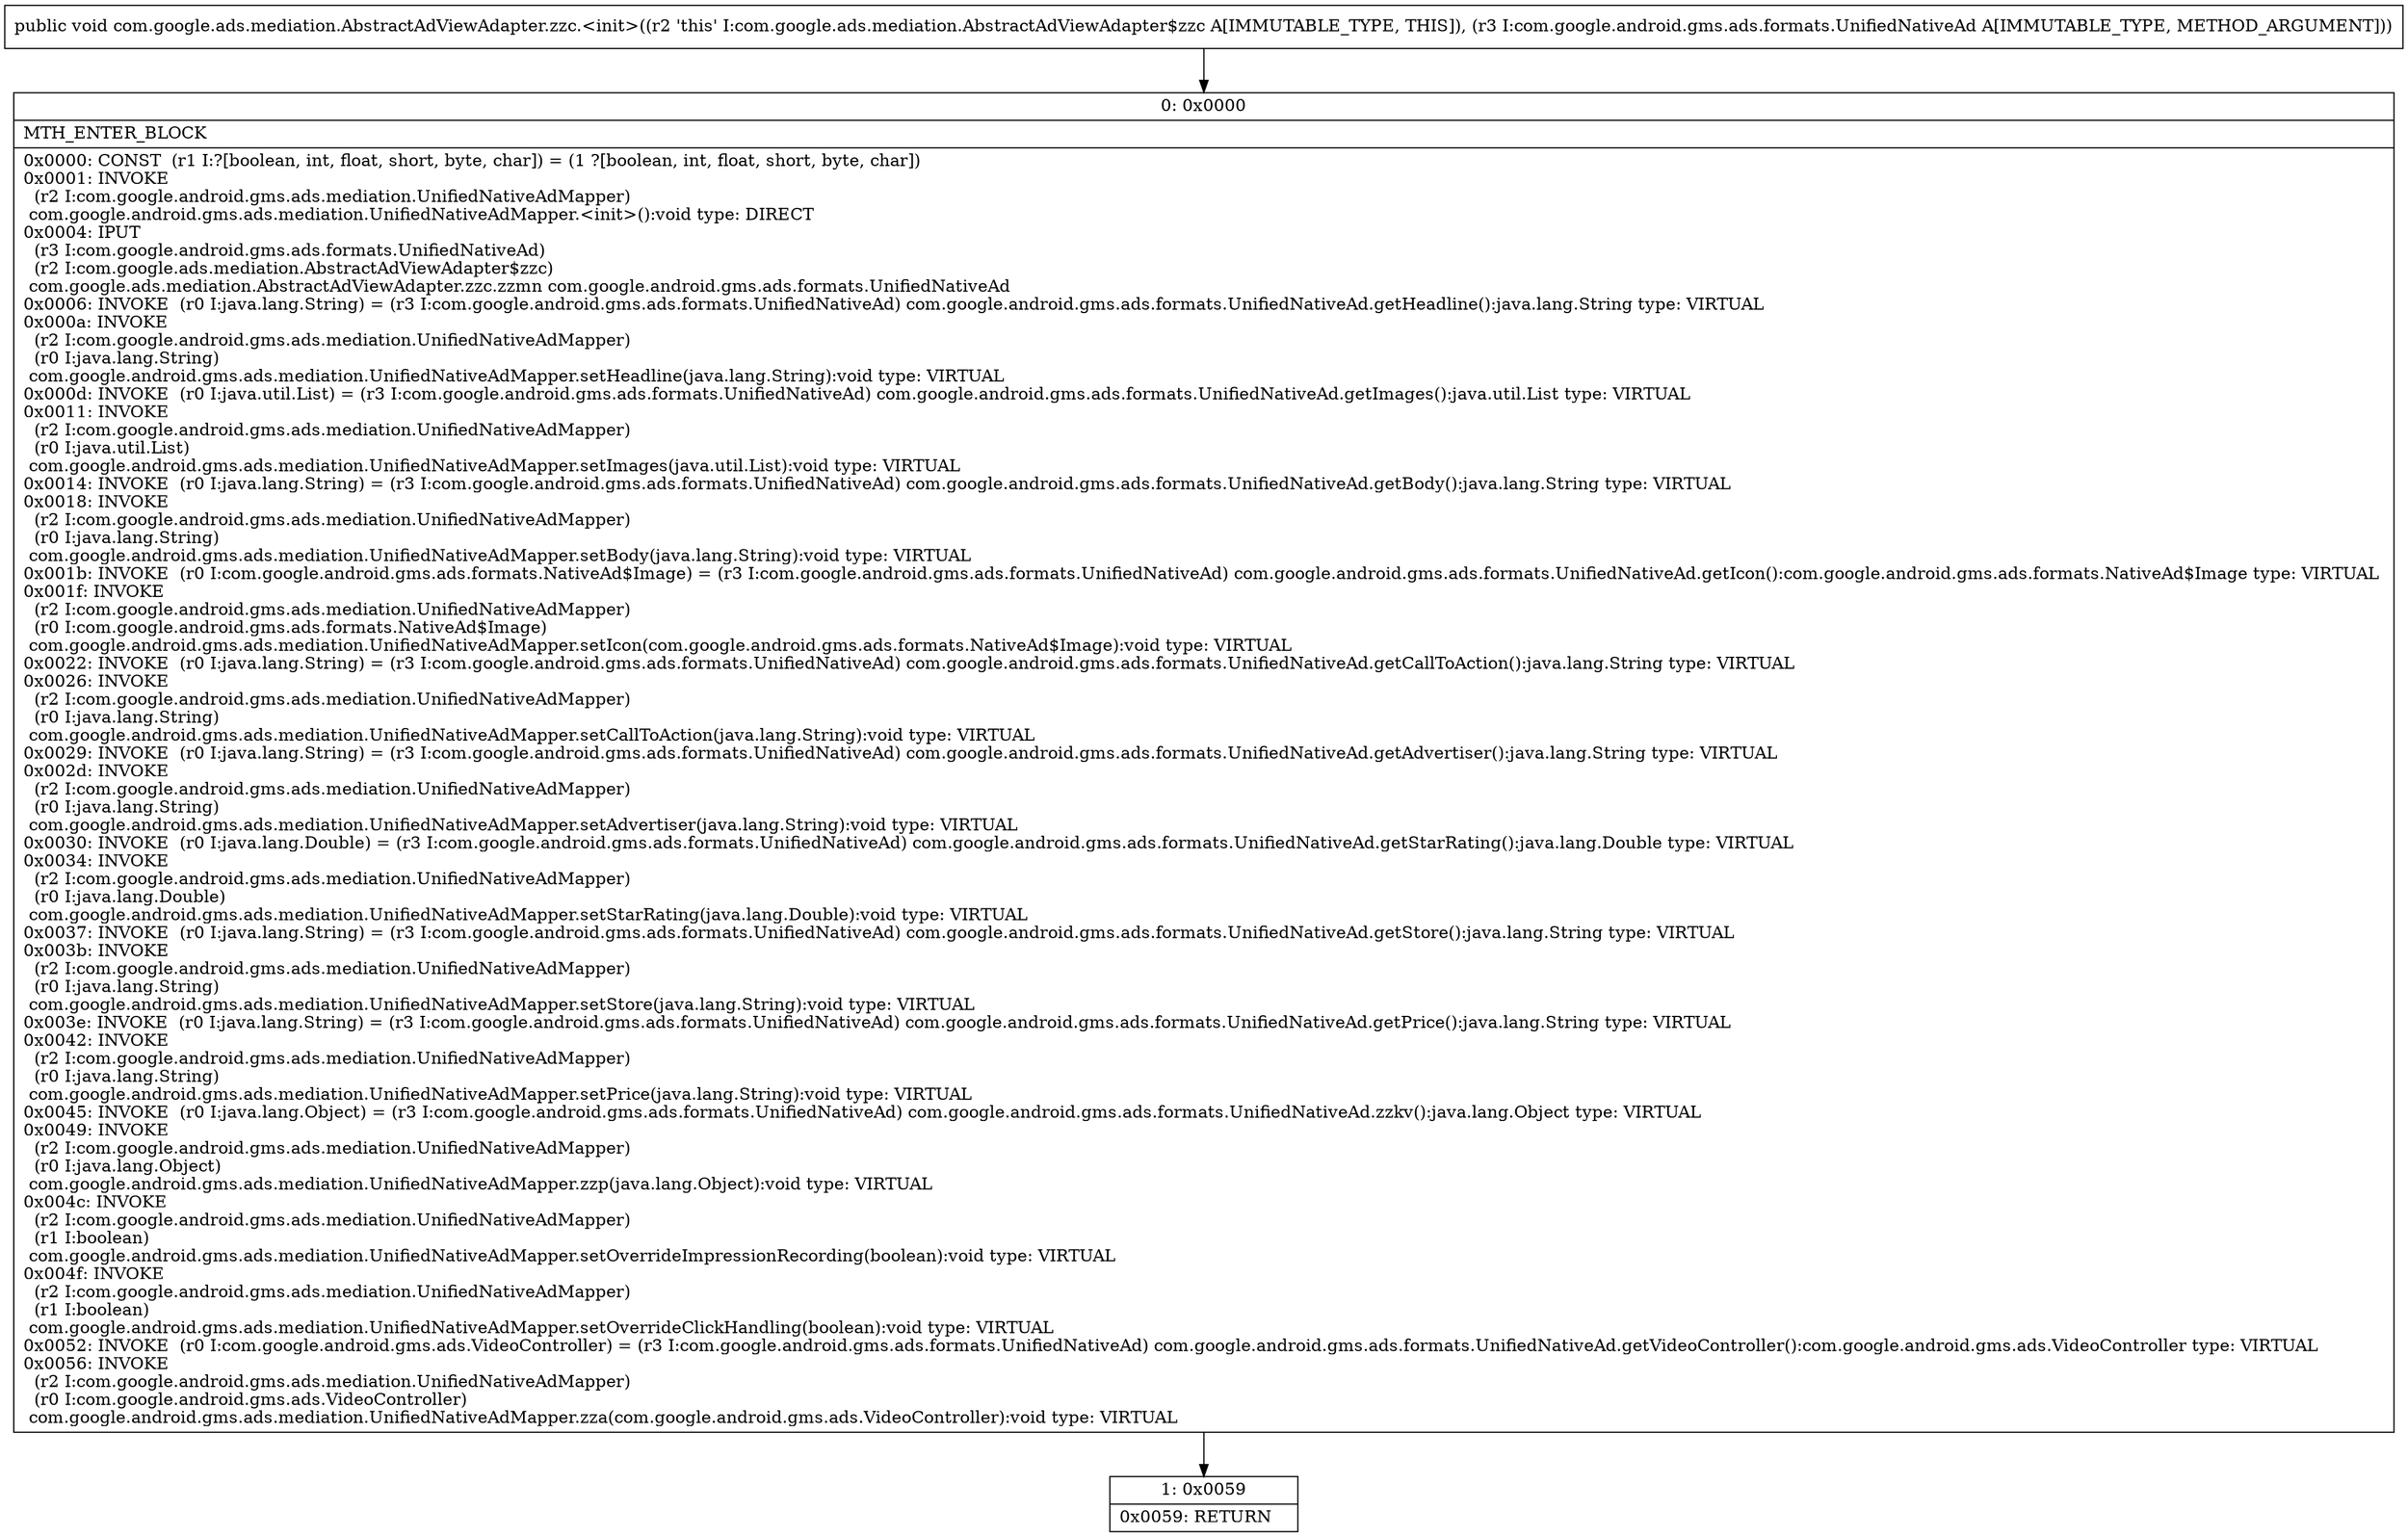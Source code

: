 digraph "CFG forcom.google.ads.mediation.AbstractAdViewAdapter.zzc.\<init\>(Lcom\/google\/android\/gms\/ads\/formats\/UnifiedNativeAd;)V" {
Node_0 [shape=record,label="{0\:\ 0x0000|MTH_ENTER_BLOCK\l|0x0000: CONST  (r1 I:?[boolean, int, float, short, byte, char]) = (1 ?[boolean, int, float, short, byte, char]) \l0x0001: INVOKE  \l  (r2 I:com.google.android.gms.ads.mediation.UnifiedNativeAdMapper)\l com.google.android.gms.ads.mediation.UnifiedNativeAdMapper.\<init\>():void type: DIRECT \l0x0004: IPUT  \l  (r3 I:com.google.android.gms.ads.formats.UnifiedNativeAd)\l  (r2 I:com.google.ads.mediation.AbstractAdViewAdapter$zzc)\l com.google.ads.mediation.AbstractAdViewAdapter.zzc.zzmn com.google.android.gms.ads.formats.UnifiedNativeAd \l0x0006: INVOKE  (r0 I:java.lang.String) = (r3 I:com.google.android.gms.ads.formats.UnifiedNativeAd) com.google.android.gms.ads.formats.UnifiedNativeAd.getHeadline():java.lang.String type: VIRTUAL \l0x000a: INVOKE  \l  (r2 I:com.google.android.gms.ads.mediation.UnifiedNativeAdMapper)\l  (r0 I:java.lang.String)\l com.google.android.gms.ads.mediation.UnifiedNativeAdMapper.setHeadline(java.lang.String):void type: VIRTUAL \l0x000d: INVOKE  (r0 I:java.util.List) = (r3 I:com.google.android.gms.ads.formats.UnifiedNativeAd) com.google.android.gms.ads.formats.UnifiedNativeAd.getImages():java.util.List type: VIRTUAL \l0x0011: INVOKE  \l  (r2 I:com.google.android.gms.ads.mediation.UnifiedNativeAdMapper)\l  (r0 I:java.util.List)\l com.google.android.gms.ads.mediation.UnifiedNativeAdMapper.setImages(java.util.List):void type: VIRTUAL \l0x0014: INVOKE  (r0 I:java.lang.String) = (r3 I:com.google.android.gms.ads.formats.UnifiedNativeAd) com.google.android.gms.ads.formats.UnifiedNativeAd.getBody():java.lang.String type: VIRTUAL \l0x0018: INVOKE  \l  (r2 I:com.google.android.gms.ads.mediation.UnifiedNativeAdMapper)\l  (r0 I:java.lang.String)\l com.google.android.gms.ads.mediation.UnifiedNativeAdMapper.setBody(java.lang.String):void type: VIRTUAL \l0x001b: INVOKE  (r0 I:com.google.android.gms.ads.formats.NativeAd$Image) = (r3 I:com.google.android.gms.ads.formats.UnifiedNativeAd) com.google.android.gms.ads.formats.UnifiedNativeAd.getIcon():com.google.android.gms.ads.formats.NativeAd$Image type: VIRTUAL \l0x001f: INVOKE  \l  (r2 I:com.google.android.gms.ads.mediation.UnifiedNativeAdMapper)\l  (r0 I:com.google.android.gms.ads.formats.NativeAd$Image)\l com.google.android.gms.ads.mediation.UnifiedNativeAdMapper.setIcon(com.google.android.gms.ads.formats.NativeAd$Image):void type: VIRTUAL \l0x0022: INVOKE  (r0 I:java.lang.String) = (r3 I:com.google.android.gms.ads.formats.UnifiedNativeAd) com.google.android.gms.ads.formats.UnifiedNativeAd.getCallToAction():java.lang.String type: VIRTUAL \l0x0026: INVOKE  \l  (r2 I:com.google.android.gms.ads.mediation.UnifiedNativeAdMapper)\l  (r0 I:java.lang.String)\l com.google.android.gms.ads.mediation.UnifiedNativeAdMapper.setCallToAction(java.lang.String):void type: VIRTUAL \l0x0029: INVOKE  (r0 I:java.lang.String) = (r3 I:com.google.android.gms.ads.formats.UnifiedNativeAd) com.google.android.gms.ads.formats.UnifiedNativeAd.getAdvertiser():java.lang.String type: VIRTUAL \l0x002d: INVOKE  \l  (r2 I:com.google.android.gms.ads.mediation.UnifiedNativeAdMapper)\l  (r0 I:java.lang.String)\l com.google.android.gms.ads.mediation.UnifiedNativeAdMapper.setAdvertiser(java.lang.String):void type: VIRTUAL \l0x0030: INVOKE  (r0 I:java.lang.Double) = (r3 I:com.google.android.gms.ads.formats.UnifiedNativeAd) com.google.android.gms.ads.formats.UnifiedNativeAd.getStarRating():java.lang.Double type: VIRTUAL \l0x0034: INVOKE  \l  (r2 I:com.google.android.gms.ads.mediation.UnifiedNativeAdMapper)\l  (r0 I:java.lang.Double)\l com.google.android.gms.ads.mediation.UnifiedNativeAdMapper.setStarRating(java.lang.Double):void type: VIRTUAL \l0x0037: INVOKE  (r0 I:java.lang.String) = (r3 I:com.google.android.gms.ads.formats.UnifiedNativeAd) com.google.android.gms.ads.formats.UnifiedNativeAd.getStore():java.lang.String type: VIRTUAL \l0x003b: INVOKE  \l  (r2 I:com.google.android.gms.ads.mediation.UnifiedNativeAdMapper)\l  (r0 I:java.lang.String)\l com.google.android.gms.ads.mediation.UnifiedNativeAdMapper.setStore(java.lang.String):void type: VIRTUAL \l0x003e: INVOKE  (r0 I:java.lang.String) = (r3 I:com.google.android.gms.ads.formats.UnifiedNativeAd) com.google.android.gms.ads.formats.UnifiedNativeAd.getPrice():java.lang.String type: VIRTUAL \l0x0042: INVOKE  \l  (r2 I:com.google.android.gms.ads.mediation.UnifiedNativeAdMapper)\l  (r0 I:java.lang.String)\l com.google.android.gms.ads.mediation.UnifiedNativeAdMapper.setPrice(java.lang.String):void type: VIRTUAL \l0x0045: INVOKE  (r0 I:java.lang.Object) = (r3 I:com.google.android.gms.ads.formats.UnifiedNativeAd) com.google.android.gms.ads.formats.UnifiedNativeAd.zzkv():java.lang.Object type: VIRTUAL \l0x0049: INVOKE  \l  (r2 I:com.google.android.gms.ads.mediation.UnifiedNativeAdMapper)\l  (r0 I:java.lang.Object)\l com.google.android.gms.ads.mediation.UnifiedNativeAdMapper.zzp(java.lang.Object):void type: VIRTUAL \l0x004c: INVOKE  \l  (r2 I:com.google.android.gms.ads.mediation.UnifiedNativeAdMapper)\l  (r1 I:boolean)\l com.google.android.gms.ads.mediation.UnifiedNativeAdMapper.setOverrideImpressionRecording(boolean):void type: VIRTUAL \l0x004f: INVOKE  \l  (r2 I:com.google.android.gms.ads.mediation.UnifiedNativeAdMapper)\l  (r1 I:boolean)\l com.google.android.gms.ads.mediation.UnifiedNativeAdMapper.setOverrideClickHandling(boolean):void type: VIRTUAL \l0x0052: INVOKE  (r0 I:com.google.android.gms.ads.VideoController) = (r3 I:com.google.android.gms.ads.formats.UnifiedNativeAd) com.google.android.gms.ads.formats.UnifiedNativeAd.getVideoController():com.google.android.gms.ads.VideoController type: VIRTUAL \l0x0056: INVOKE  \l  (r2 I:com.google.android.gms.ads.mediation.UnifiedNativeAdMapper)\l  (r0 I:com.google.android.gms.ads.VideoController)\l com.google.android.gms.ads.mediation.UnifiedNativeAdMapper.zza(com.google.android.gms.ads.VideoController):void type: VIRTUAL \l}"];
Node_1 [shape=record,label="{1\:\ 0x0059|0x0059: RETURN   \l}"];
MethodNode[shape=record,label="{public void com.google.ads.mediation.AbstractAdViewAdapter.zzc.\<init\>((r2 'this' I:com.google.ads.mediation.AbstractAdViewAdapter$zzc A[IMMUTABLE_TYPE, THIS]), (r3 I:com.google.android.gms.ads.formats.UnifiedNativeAd A[IMMUTABLE_TYPE, METHOD_ARGUMENT])) }"];
MethodNode -> Node_0;
Node_0 -> Node_1;
}

